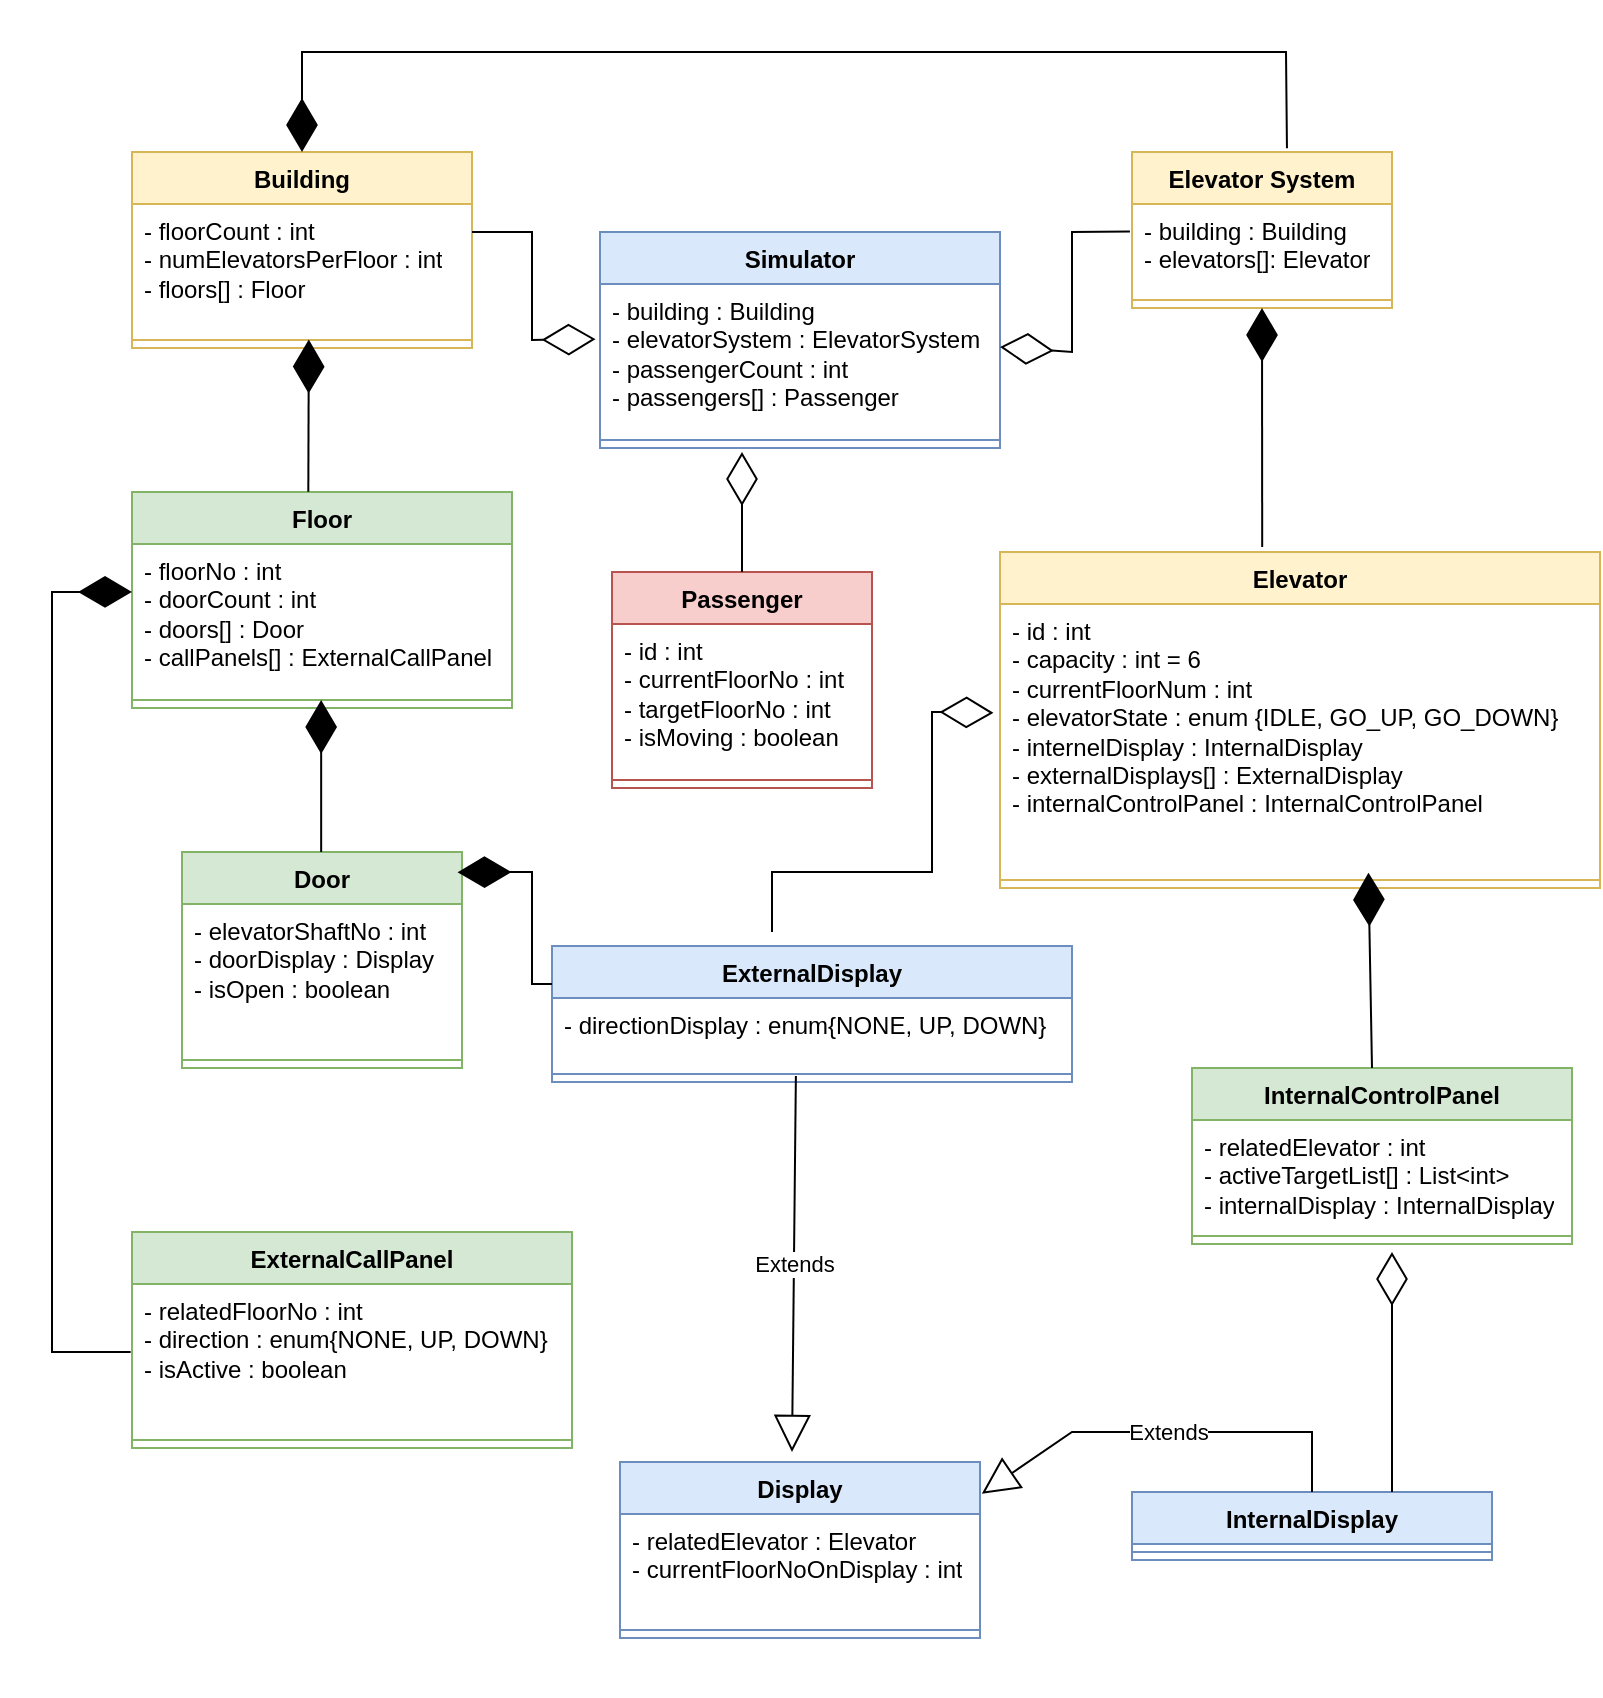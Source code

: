 <mxfile version="21.5.2" type="github">
  <diagram name="Sayfa -1" id="q63UPS5SY1p96AxTd2SY">
    <mxGraphModel dx="1750" dy="955" grid="1" gridSize="10" guides="1" tooltips="1" connect="1" arrows="1" fold="1" page="1" pageScale="1" pageWidth="827" pageHeight="1169" math="0" shadow="0">
      <root>
        <mxCell id="0" />
        <mxCell id="1" parent="0" />
        <mxCell id="VHsi2rnCGCBOOqxieZPw-1" value="" style="text;strokeColor=none;fillColor=none;align=left;verticalAlign=middle;spacingTop=-1;spacingLeft=4;spacingRight=4;rotatable=0;labelPosition=right;points=[];portConstraint=eastwest;" vertex="1" parent="1">
          <mxGeometry x="400" y="190" width="20" height="14" as="geometry" />
        </mxCell>
        <mxCell id="VHsi2rnCGCBOOqxieZPw-2" value="Simulator" style="swimlane;fontStyle=1;align=center;verticalAlign=top;childLayout=stackLayout;horizontal=1;startSize=26;horizontalStack=0;resizeParent=1;resizeParentMax=0;resizeLast=0;collapsible=1;marginBottom=0;whiteSpace=wrap;html=1;fillColor=#dae8fc;strokeColor=#6c8ebf;" vertex="1" parent="1">
          <mxGeometry x="314" y="120" width="200" height="108" as="geometry" />
        </mxCell>
        <mxCell id="VHsi2rnCGCBOOqxieZPw-3" value="- building : Building&lt;br&gt;- elevatorSystem : ElevatorSystem&lt;br&gt;- passengerCount : int&lt;br&gt;- passengers[] : Passenger&lt;br&gt;" style="text;strokeColor=none;fillColor=none;align=left;verticalAlign=top;spacingLeft=4;spacingRight=4;overflow=hidden;rotatable=0;points=[[0,0.5],[1,0.5]];portConstraint=eastwest;whiteSpace=wrap;html=1;" vertex="1" parent="VHsi2rnCGCBOOqxieZPw-2">
          <mxGeometry y="26" width="200" height="74" as="geometry" />
        </mxCell>
        <mxCell id="VHsi2rnCGCBOOqxieZPw-4" value="" style="line;strokeWidth=1;fillColor=none;align=left;verticalAlign=middle;spacingTop=-1;spacingLeft=3;spacingRight=3;rotatable=0;labelPosition=right;points=[];portConstraint=eastwest;strokeColor=inherit;" vertex="1" parent="VHsi2rnCGCBOOqxieZPw-2">
          <mxGeometry y="100" width="200" height="8" as="geometry" />
        </mxCell>
        <mxCell id="VHsi2rnCGCBOOqxieZPw-6" value="Building" style="swimlane;fontStyle=1;align=center;verticalAlign=top;childLayout=stackLayout;horizontal=1;startSize=26;horizontalStack=0;resizeParent=1;resizeParentMax=0;resizeLast=0;collapsible=1;marginBottom=0;whiteSpace=wrap;html=1;fillColor=#fff2cc;strokeColor=#d6b656;" vertex="1" parent="1">
          <mxGeometry x="80" y="80" width="170" height="98" as="geometry" />
        </mxCell>
        <mxCell id="VHsi2rnCGCBOOqxieZPw-7" value="- floorCount : int&lt;br&gt;- numElevatorsPerFloor : int&lt;br&gt;- floors[] : Floor" style="text;strokeColor=none;fillColor=none;align=left;verticalAlign=top;spacingLeft=4;spacingRight=4;overflow=hidden;rotatable=0;points=[[0,0.5],[1,0.5]];portConstraint=eastwest;whiteSpace=wrap;html=1;" vertex="1" parent="VHsi2rnCGCBOOqxieZPw-6">
          <mxGeometry y="26" width="170" height="64" as="geometry" />
        </mxCell>
        <mxCell id="VHsi2rnCGCBOOqxieZPw-8" value="" style="line;strokeWidth=1;fillColor=none;align=left;verticalAlign=middle;spacingTop=-1;spacingLeft=3;spacingRight=3;rotatable=0;labelPosition=right;points=[];portConstraint=eastwest;strokeColor=inherit;" vertex="1" parent="VHsi2rnCGCBOOqxieZPw-6">
          <mxGeometry y="90" width="170" height="8" as="geometry" />
        </mxCell>
        <mxCell id="VHsi2rnCGCBOOqxieZPw-9" value="Elevator System" style="swimlane;fontStyle=1;align=center;verticalAlign=top;childLayout=stackLayout;horizontal=1;startSize=26;horizontalStack=0;resizeParent=1;resizeParentMax=0;resizeLast=0;collapsible=1;marginBottom=0;whiteSpace=wrap;html=1;fillColor=#fff2cc;strokeColor=#d6b656;" vertex="1" parent="1">
          <mxGeometry x="580" y="80" width="130" height="78" as="geometry" />
        </mxCell>
        <mxCell id="VHsi2rnCGCBOOqxieZPw-10" value="- building : Building&amp;nbsp;&lt;br&gt;- elevators[]: Elevator" style="text;strokeColor=none;fillColor=none;align=left;verticalAlign=top;spacingLeft=4;spacingRight=4;overflow=hidden;rotatable=0;points=[[0,0.5],[1,0.5]];portConstraint=eastwest;whiteSpace=wrap;html=1;" vertex="1" parent="VHsi2rnCGCBOOqxieZPw-9">
          <mxGeometry y="26" width="130" height="44" as="geometry" />
        </mxCell>
        <mxCell id="VHsi2rnCGCBOOqxieZPw-11" value="" style="line;strokeWidth=1;fillColor=none;align=left;verticalAlign=middle;spacingTop=-1;spacingLeft=3;spacingRight=3;rotatable=0;labelPosition=right;points=[];portConstraint=eastwest;strokeColor=inherit;" vertex="1" parent="VHsi2rnCGCBOOqxieZPw-9">
          <mxGeometry y="70" width="130" height="8" as="geometry" />
        </mxCell>
        <mxCell id="VHsi2rnCGCBOOqxieZPw-12" value="Floor" style="swimlane;fontStyle=1;align=center;verticalAlign=top;childLayout=stackLayout;horizontal=1;startSize=26;horizontalStack=0;resizeParent=1;resizeParentMax=0;resizeLast=0;collapsible=1;marginBottom=0;whiteSpace=wrap;html=1;fillColor=#d5e8d4;strokeColor=#82b366;" vertex="1" parent="1">
          <mxGeometry x="80" y="250" width="190" height="108" as="geometry" />
        </mxCell>
        <mxCell id="VHsi2rnCGCBOOqxieZPw-13" value="- floorNo : int&lt;br&gt;- doorCount : int&lt;br&gt;- doors[] : Door&lt;br&gt;- callPanels[] : ExternalCallPanel" style="text;strokeColor=none;fillColor=none;align=left;verticalAlign=top;spacingLeft=4;spacingRight=4;overflow=hidden;rotatable=0;points=[[0,0.5],[1,0.5]];portConstraint=eastwest;whiteSpace=wrap;html=1;" vertex="1" parent="VHsi2rnCGCBOOqxieZPw-12">
          <mxGeometry y="26" width="190" height="74" as="geometry" />
        </mxCell>
        <mxCell id="VHsi2rnCGCBOOqxieZPw-14" value="" style="line;strokeWidth=1;fillColor=none;align=left;verticalAlign=middle;spacingTop=-1;spacingLeft=3;spacingRight=3;rotatable=0;labelPosition=right;points=[];portConstraint=eastwest;strokeColor=inherit;" vertex="1" parent="VHsi2rnCGCBOOqxieZPw-12">
          <mxGeometry y="100" width="190" height="8" as="geometry" />
        </mxCell>
        <mxCell id="VHsi2rnCGCBOOqxieZPw-16" value="Passenger" style="swimlane;fontStyle=1;align=center;verticalAlign=top;childLayout=stackLayout;horizontal=1;startSize=26;horizontalStack=0;resizeParent=1;resizeParentMax=0;resizeLast=0;collapsible=1;marginBottom=0;whiteSpace=wrap;html=1;fillColor=#f8cecc;strokeColor=#b85450;" vertex="1" parent="1">
          <mxGeometry x="320" y="290" width="130" height="108" as="geometry" />
        </mxCell>
        <mxCell id="VHsi2rnCGCBOOqxieZPw-17" value="- id : int&lt;br&gt;- currentFloorNo : int&lt;br&gt;- targetFloorNo : int&lt;br&gt;- isMoving : boolean" style="text;strokeColor=none;fillColor=none;align=left;verticalAlign=top;spacingLeft=4;spacingRight=4;overflow=hidden;rotatable=0;points=[[0,0.5],[1,0.5]];portConstraint=eastwest;whiteSpace=wrap;html=1;" vertex="1" parent="VHsi2rnCGCBOOqxieZPw-16">
          <mxGeometry y="26" width="130" height="74" as="geometry" />
        </mxCell>
        <mxCell id="VHsi2rnCGCBOOqxieZPw-18" value="" style="line;strokeWidth=1;fillColor=none;align=left;verticalAlign=middle;spacingTop=-1;spacingLeft=3;spacingRight=3;rotatable=0;labelPosition=right;points=[];portConstraint=eastwest;strokeColor=inherit;" vertex="1" parent="VHsi2rnCGCBOOqxieZPw-16">
          <mxGeometry y="100" width="130" height="8" as="geometry" />
        </mxCell>
        <mxCell id="VHsi2rnCGCBOOqxieZPw-19" value="Elevator" style="swimlane;fontStyle=1;align=center;verticalAlign=top;childLayout=stackLayout;horizontal=1;startSize=26;horizontalStack=0;resizeParent=1;resizeParentMax=0;resizeLast=0;collapsible=1;marginBottom=0;whiteSpace=wrap;html=1;fillColor=#fff2cc;strokeColor=#d6b656;" vertex="1" parent="1">
          <mxGeometry x="514" y="280" width="300" height="168" as="geometry" />
        </mxCell>
        <mxCell id="VHsi2rnCGCBOOqxieZPw-20" value="- id : int&lt;br&gt;- capacity : int = 6&lt;br&gt;- currentFloorNum : int&lt;br&gt;- elevatorState : enum {IDLE, GO_UP, GO_DOWN}&lt;br&gt;- internelDisplay : InternalDisplay&lt;br&gt;- externalDisplays[] : ExternalDisplay&lt;br&gt;- internalControlPanel : InternalControlPanel" style="text;strokeColor=none;fillColor=none;align=left;verticalAlign=top;spacingLeft=4;spacingRight=4;overflow=hidden;rotatable=0;points=[[0,0.5],[1,0.5]];portConstraint=eastwest;whiteSpace=wrap;html=1;" vertex="1" parent="VHsi2rnCGCBOOqxieZPw-19">
          <mxGeometry y="26" width="300" height="134" as="geometry" />
        </mxCell>
        <mxCell id="VHsi2rnCGCBOOqxieZPw-21" value="" style="line;strokeWidth=1;fillColor=none;align=left;verticalAlign=middle;spacingTop=-1;spacingLeft=3;spacingRight=3;rotatable=0;labelPosition=right;points=[];portConstraint=eastwest;strokeColor=inherit;" vertex="1" parent="VHsi2rnCGCBOOqxieZPw-19">
          <mxGeometry y="160" width="300" height="8" as="geometry" />
        </mxCell>
        <mxCell id="VHsi2rnCGCBOOqxieZPw-22" value="Door" style="swimlane;fontStyle=1;align=center;verticalAlign=top;childLayout=stackLayout;horizontal=1;startSize=26;horizontalStack=0;resizeParent=1;resizeParentMax=0;resizeLast=0;collapsible=1;marginBottom=0;whiteSpace=wrap;html=1;fillColor=#d5e8d4;strokeColor=#82b366;" vertex="1" parent="1">
          <mxGeometry x="105" y="430" width="140" height="108" as="geometry" />
        </mxCell>
        <mxCell id="VHsi2rnCGCBOOqxieZPw-23" value="- elevatorShaftNo : int&lt;br&gt;- doorDisplay : Display&lt;br&gt;- isOpen : boolean" style="text;strokeColor=none;fillColor=none;align=left;verticalAlign=top;spacingLeft=4;spacingRight=4;overflow=hidden;rotatable=0;points=[[0,0.5],[1,0.5]];portConstraint=eastwest;whiteSpace=wrap;html=1;" vertex="1" parent="VHsi2rnCGCBOOqxieZPw-22">
          <mxGeometry y="26" width="140" height="74" as="geometry" />
        </mxCell>
        <mxCell id="VHsi2rnCGCBOOqxieZPw-24" value="" style="line;strokeWidth=1;fillColor=none;align=left;verticalAlign=middle;spacingTop=-1;spacingLeft=3;spacingRight=3;rotatable=0;labelPosition=right;points=[];portConstraint=eastwest;strokeColor=inherit;" vertex="1" parent="VHsi2rnCGCBOOqxieZPw-22">
          <mxGeometry y="100" width="140" height="8" as="geometry" />
        </mxCell>
        <mxCell id="VHsi2rnCGCBOOqxieZPw-25" value="" style="text;strokeColor=none;fillColor=none;align=left;verticalAlign=middle;spacingTop=-1;spacingLeft=4;spacingRight=4;rotatable=0;labelPosition=right;points=[];portConstraint=eastwest;" vertex="1" parent="1">
          <mxGeometry x="376" y="530" width="20" height="14" as="geometry" />
        </mxCell>
        <mxCell id="VHsi2rnCGCBOOqxieZPw-26" value="ExternalDisplay" style="swimlane;fontStyle=1;align=center;verticalAlign=top;childLayout=stackLayout;horizontal=1;startSize=26;horizontalStack=0;resizeParent=1;resizeParentMax=0;resizeLast=0;collapsible=1;marginBottom=0;whiteSpace=wrap;html=1;fillColor=#dae8fc;strokeColor=#6c8ebf;" vertex="1" parent="1">
          <mxGeometry x="290" y="477" width="260" height="68" as="geometry" />
        </mxCell>
        <mxCell id="VHsi2rnCGCBOOqxieZPw-27" value="- directionDisplay : enum{NONE, UP, DOWN}" style="text;strokeColor=none;fillColor=none;align=left;verticalAlign=top;spacingLeft=4;spacingRight=4;overflow=hidden;rotatable=0;points=[[0,0.5],[1,0.5]];portConstraint=eastwest;whiteSpace=wrap;html=1;" vertex="1" parent="VHsi2rnCGCBOOqxieZPw-26">
          <mxGeometry y="26" width="260" height="34" as="geometry" />
        </mxCell>
        <mxCell id="VHsi2rnCGCBOOqxieZPw-28" value="" style="line;strokeWidth=1;fillColor=none;align=left;verticalAlign=middle;spacingTop=-1;spacingLeft=3;spacingRight=3;rotatable=0;labelPosition=right;points=[];portConstraint=eastwest;strokeColor=inherit;" vertex="1" parent="VHsi2rnCGCBOOqxieZPw-26">
          <mxGeometry y="60" width="260" height="8" as="geometry" />
        </mxCell>
        <mxCell id="VHsi2rnCGCBOOqxieZPw-29" value="InternalControlPanel" style="swimlane;fontStyle=1;align=center;verticalAlign=top;childLayout=stackLayout;horizontal=1;startSize=26;horizontalStack=0;resizeParent=1;resizeParentMax=0;resizeLast=0;collapsible=1;marginBottom=0;whiteSpace=wrap;html=1;fillColor=#d5e8d4;strokeColor=#82b366;" vertex="1" parent="1">
          <mxGeometry x="610" y="538" width="190" height="88" as="geometry" />
        </mxCell>
        <mxCell id="VHsi2rnCGCBOOqxieZPw-30" value="- relatedElevator : int&lt;br&gt;- activeTargetList[] : List&amp;lt;int&amp;gt;&lt;br&gt;- internalDisplay : InternalDisplay" style="text;strokeColor=none;fillColor=none;align=left;verticalAlign=top;spacingLeft=4;spacingRight=4;overflow=hidden;rotatable=0;points=[[0,0.5],[1,0.5]];portConstraint=eastwest;whiteSpace=wrap;html=1;" vertex="1" parent="VHsi2rnCGCBOOqxieZPw-29">
          <mxGeometry y="26" width="190" height="54" as="geometry" />
        </mxCell>
        <mxCell id="VHsi2rnCGCBOOqxieZPw-31" value="" style="line;strokeWidth=1;fillColor=none;align=left;verticalAlign=middle;spacingTop=-1;spacingLeft=3;spacingRight=3;rotatable=0;labelPosition=right;points=[];portConstraint=eastwest;strokeColor=inherit;" vertex="1" parent="VHsi2rnCGCBOOqxieZPw-29">
          <mxGeometry y="80" width="190" height="8" as="geometry" />
        </mxCell>
        <mxCell id="VHsi2rnCGCBOOqxieZPw-32" value="ExternalCallPanel" style="swimlane;fontStyle=1;align=center;verticalAlign=top;childLayout=stackLayout;horizontal=1;startSize=26;horizontalStack=0;resizeParent=1;resizeParentMax=0;resizeLast=0;collapsible=1;marginBottom=0;whiteSpace=wrap;html=1;fillColor=#d5e8d4;strokeColor=#82b366;" vertex="1" parent="1">
          <mxGeometry x="80" y="620" width="220" height="108" as="geometry" />
        </mxCell>
        <mxCell id="VHsi2rnCGCBOOqxieZPw-33" value="- relatedFloorNo : int&lt;br&gt;- direction : enum{NONE, UP, DOWN}&lt;br&gt;- isActive : boolean" style="text;strokeColor=none;fillColor=none;align=left;verticalAlign=top;spacingLeft=4;spacingRight=4;overflow=hidden;rotatable=0;points=[[0,0.5],[1,0.5]];portConstraint=eastwest;whiteSpace=wrap;html=1;" vertex="1" parent="VHsi2rnCGCBOOqxieZPw-32">
          <mxGeometry y="26" width="220" height="74" as="geometry" />
        </mxCell>
        <mxCell id="VHsi2rnCGCBOOqxieZPw-34" value="" style="line;strokeWidth=1;fillColor=none;align=left;verticalAlign=middle;spacingTop=-1;spacingLeft=3;spacingRight=3;rotatable=0;labelPosition=right;points=[];portConstraint=eastwest;strokeColor=inherit;" vertex="1" parent="VHsi2rnCGCBOOqxieZPw-32">
          <mxGeometry y="100" width="220" height="8" as="geometry" />
        </mxCell>
        <mxCell id="VHsi2rnCGCBOOqxieZPw-35" value="" style="text;strokeColor=none;fillColor=none;align=left;verticalAlign=middle;spacingTop=-1;spacingLeft=4;spacingRight=4;rotatable=0;labelPosition=right;points=[];portConstraint=eastwest;" vertex="1" parent="1">
          <mxGeometry x="376" y="823" width="20" height="14" as="geometry" />
        </mxCell>
        <mxCell id="VHsi2rnCGCBOOqxieZPw-36" value="Display" style="swimlane;fontStyle=1;align=center;verticalAlign=top;childLayout=stackLayout;horizontal=1;startSize=26;horizontalStack=0;resizeParent=1;resizeParentMax=0;resizeLast=0;collapsible=1;marginBottom=0;whiteSpace=wrap;html=1;fillColor=#dae8fc;strokeColor=#6c8ebf;" vertex="1" parent="1">
          <mxGeometry x="324" y="735" width="180" height="88" as="geometry" />
        </mxCell>
        <mxCell id="VHsi2rnCGCBOOqxieZPw-37" value="- relatedElevator : Elevator&lt;br&gt;- currentFloorNoOnDisplay : int" style="text;strokeColor=none;fillColor=none;align=left;verticalAlign=top;spacingLeft=4;spacingRight=4;overflow=hidden;rotatable=0;points=[[0,0.5],[1,0.5]];portConstraint=eastwest;whiteSpace=wrap;html=1;" vertex="1" parent="VHsi2rnCGCBOOqxieZPw-36">
          <mxGeometry y="26" width="180" height="54" as="geometry" />
        </mxCell>
        <mxCell id="VHsi2rnCGCBOOqxieZPw-38" value="" style="line;strokeWidth=1;fillColor=none;align=left;verticalAlign=middle;spacingTop=-1;spacingLeft=3;spacingRight=3;rotatable=0;labelPosition=right;points=[];portConstraint=eastwest;strokeColor=inherit;" vertex="1" parent="VHsi2rnCGCBOOqxieZPw-36">
          <mxGeometry y="80" width="180" height="8" as="geometry" />
        </mxCell>
        <mxCell id="VHsi2rnCGCBOOqxieZPw-39" value="" style="text;strokeColor=none;fillColor=none;align=left;verticalAlign=middle;spacingTop=-1;spacingLeft=4;spacingRight=4;rotatable=0;labelPosition=right;points=[];portConstraint=eastwest;" vertex="1" parent="1">
          <mxGeometry x="632" y="838" width="20" height="14" as="geometry" />
        </mxCell>
        <mxCell id="VHsi2rnCGCBOOqxieZPw-40" value="InternalDisplay" style="swimlane;fontStyle=1;align=center;verticalAlign=top;childLayout=stackLayout;horizontal=1;startSize=26;horizontalStack=0;resizeParent=1;resizeParentMax=0;resizeLast=0;collapsible=1;marginBottom=0;whiteSpace=wrap;html=1;fillColor=#dae8fc;strokeColor=#6c8ebf;" vertex="1" parent="1">
          <mxGeometry x="580" y="750" width="180" height="34" as="geometry" />
        </mxCell>
        <mxCell id="VHsi2rnCGCBOOqxieZPw-42" value="" style="line;strokeWidth=1;fillColor=none;align=left;verticalAlign=middle;spacingTop=-1;spacingLeft=3;spacingRight=3;rotatable=0;labelPosition=right;points=[];portConstraint=eastwest;strokeColor=inherit;" vertex="1" parent="VHsi2rnCGCBOOqxieZPw-40">
          <mxGeometry y="26" width="180" height="8" as="geometry" />
        </mxCell>
        <mxCell id="VHsi2rnCGCBOOqxieZPw-43" value="" style="endArrow=diamondThin;endFill=1;endSize=24;html=1;rounded=0;entryX=0.5;entryY=0;entryDx=0;entryDy=0;exitX=0.596;exitY=-0.024;exitDx=0;exitDy=0;exitPerimeter=0;" edge="1" parent="1" source="VHsi2rnCGCBOOqxieZPw-9" target="VHsi2rnCGCBOOqxieZPw-6">
          <mxGeometry width="160" relative="1" as="geometry">
            <mxPoint x="270" y="50" as="sourcePoint" />
            <mxPoint x="430" y="50" as="targetPoint" />
            <Array as="points">
              <mxPoint x="657" y="30" />
              <mxPoint x="410" y="30" />
              <mxPoint x="165" y="30" />
            </Array>
          </mxGeometry>
        </mxCell>
        <mxCell id="VHsi2rnCGCBOOqxieZPw-44" value="" style="endArrow=diamondThin;endFill=0;endSize=24;html=1;rounded=0;entryX=-0.011;entryY=0.373;entryDx=0;entryDy=0;entryPerimeter=0;" edge="1" parent="1" target="VHsi2rnCGCBOOqxieZPw-3">
          <mxGeometry width="160" relative="1" as="geometry">
            <mxPoint x="250" y="120" as="sourcePoint" />
            <mxPoint x="430" y="50" as="targetPoint" />
            <Array as="points">
              <mxPoint x="280" y="120" />
              <mxPoint x="280" y="174" />
            </Array>
          </mxGeometry>
        </mxCell>
        <mxCell id="VHsi2rnCGCBOOqxieZPw-45" value="" style="endArrow=diamondThin;endFill=0;endSize=24;html=1;rounded=0;entryX=1;entryY=0.426;entryDx=0;entryDy=0;entryPerimeter=0;exitX=-0.008;exitY=0.313;exitDx=0;exitDy=0;exitPerimeter=0;" edge="1" parent="1" source="VHsi2rnCGCBOOqxieZPw-10" target="VHsi2rnCGCBOOqxieZPw-3">
          <mxGeometry width="160" relative="1" as="geometry">
            <mxPoint x="504" y="147" as="sourcePoint" />
            <mxPoint x="566" y="201" as="targetPoint" />
            <Array as="points">
              <mxPoint x="550" y="120" />
              <mxPoint x="550" y="180" />
            </Array>
          </mxGeometry>
        </mxCell>
        <mxCell id="VHsi2rnCGCBOOqxieZPw-46" value="" style="endArrow=diamondThin;endFill=1;endSize=24;html=1;rounded=0;exitX=0.464;exitY=-0.001;exitDx=0;exitDy=0;exitPerimeter=0;entryX=0.52;entryY=0.476;entryDx=0;entryDy=0;entryPerimeter=0;" edge="1" parent="1" source="VHsi2rnCGCBOOqxieZPw-12" target="VHsi2rnCGCBOOqxieZPw-8">
          <mxGeometry width="160" relative="1" as="geometry">
            <mxPoint x="230" y="190" as="sourcePoint" />
            <mxPoint x="170" y="180" as="targetPoint" />
          </mxGeometry>
        </mxCell>
        <mxCell id="VHsi2rnCGCBOOqxieZPw-47" value="" style="endArrow=diamondThin;endFill=1;endSize=24;html=1;rounded=0;exitX=0.437;exitY=-0.015;exitDx=0;exitDy=0;entryX=0.5;entryY=1;entryDx=0;entryDy=0;exitPerimeter=0;" edge="1" parent="1" source="VHsi2rnCGCBOOqxieZPw-19" target="VHsi2rnCGCBOOqxieZPw-9">
          <mxGeometry width="160" relative="1" as="geometry">
            <mxPoint x="513.33" y="246" as="sourcePoint" />
            <mxPoint x="513.33" y="170" as="targetPoint" />
          </mxGeometry>
        </mxCell>
        <mxCell id="VHsi2rnCGCBOOqxieZPw-48" value="" style="endArrow=diamondThin;endFill=0;endSize=24;html=1;rounded=0;exitX=0.5;exitY=0;exitDx=0;exitDy=0;" edge="1" parent="1" source="VHsi2rnCGCBOOqxieZPw-16">
          <mxGeometry width="160" relative="1" as="geometry">
            <mxPoint x="260" y="190" as="sourcePoint" />
            <mxPoint x="385" y="230" as="targetPoint" />
          </mxGeometry>
        </mxCell>
        <mxCell id="VHsi2rnCGCBOOqxieZPw-49" value="" style="endArrow=diamondThin;endFill=1;endSize=24;html=1;rounded=0;exitX=0.464;exitY=-0.001;exitDx=0;exitDy=0;exitPerimeter=0;entryX=0.52;entryY=0.476;entryDx=0;entryDy=0;entryPerimeter=0;" edge="1" parent="1">
          <mxGeometry width="160" relative="1" as="geometry">
            <mxPoint x="174.58" y="430" as="sourcePoint" />
            <mxPoint x="174.58" y="354" as="targetPoint" />
          </mxGeometry>
        </mxCell>
        <mxCell id="VHsi2rnCGCBOOqxieZPw-50" value="" style="endArrow=diamondThin;endFill=1;endSize=24;html=1;rounded=0;exitX=0.464;exitY=-0.001;exitDx=0;exitDy=0;exitPerimeter=0;entryX=0.614;entryY=0.042;entryDx=0;entryDy=0;entryPerimeter=0;" edge="1" parent="1" target="VHsi2rnCGCBOOqxieZPw-21">
          <mxGeometry width="160" relative="1" as="geometry">
            <mxPoint x="700" y="538" as="sourcePoint" />
            <mxPoint x="700" y="462" as="targetPoint" />
          </mxGeometry>
        </mxCell>
        <mxCell id="VHsi2rnCGCBOOqxieZPw-51" value="" style="endArrow=diamondThin;endFill=0;endSize=24;html=1;rounded=0;entryX=-0.011;entryY=0.406;entryDx=0;entryDy=0;entryPerimeter=0;" edge="1" parent="1" target="VHsi2rnCGCBOOqxieZPw-20">
          <mxGeometry width="160" relative="1" as="geometry">
            <mxPoint x="400" y="470" as="sourcePoint" />
            <mxPoint x="409.64" y="417" as="targetPoint" />
            <Array as="points">
              <mxPoint x="400" y="440" />
              <mxPoint x="480" y="440" />
              <mxPoint x="480" y="360" />
            </Array>
          </mxGeometry>
        </mxCell>
        <mxCell id="VHsi2rnCGCBOOqxieZPw-52" value="" style="endArrow=diamondThin;endFill=1;endSize=24;html=1;rounded=0;exitX=0.464;exitY=-0.001;exitDx=0;exitDy=0;exitPerimeter=0;entryX=0.984;entryY=0.094;entryDx=0;entryDy=0;entryPerimeter=0;" edge="1" parent="1" target="VHsi2rnCGCBOOqxieZPw-22">
          <mxGeometry width="160" relative="1" as="geometry">
            <mxPoint x="290" y="496" as="sourcePoint" />
            <mxPoint x="250" y="440" as="targetPoint" />
            <Array as="points">
              <mxPoint x="280" y="496" />
              <mxPoint x="280" y="440" />
            </Array>
          </mxGeometry>
        </mxCell>
        <mxCell id="VHsi2rnCGCBOOqxieZPw-53" value="" style="endArrow=diamondThin;endFill=1;endSize=24;html=1;rounded=0;exitX=-0.003;exitY=0.46;exitDx=0;exitDy=0;entryX=0;entryY=0.324;entryDx=0;entryDy=0;entryPerimeter=0;exitPerimeter=0;" edge="1" parent="1" source="VHsi2rnCGCBOOqxieZPw-33" target="VHsi2rnCGCBOOqxieZPw-13">
          <mxGeometry width="160" relative="1" as="geometry">
            <mxPoint x="194.58" y="450" as="sourcePoint" />
            <mxPoint x="50" y="300" as="targetPoint" />
            <Array as="points">
              <mxPoint x="40" y="680" />
              <mxPoint x="40" y="500" />
              <mxPoint x="40" y="300" />
            </Array>
          </mxGeometry>
        </mxCell>
        <mxCell id="VHsi2rnCGCBOOqxieZPw-54" value="Extends" style="endArrow=block;endSize=16;endFill=0;html=1;rounded=0;exitX=0.469;exitY=1.147;exitDx=0;exitDy=0;exitPerimeter=0;" edge="1" parent="1" source="VHsi2rnCGCBOOqxieZPw-27">
          <mxGeometry width="160" relative="1" as="geometry">
            <mxPoint x="290" y="680" as="sourcePoint" />
            <mxPoint x="410" y="730" as="targetPoint" />
          </mxGeometry>
        </mxCell>
        <mxCell id="VHsi2rnCGCBOOqxieZPw-55" value="Extends" style="endArrow=block;endSize=16;endFill=0;html=1;rounded=0;exitX=0.5;exitY=0;exitDx=0;exitDy=0;entryX=1.005;entryY=0.18;entryDx=0;entryDy=0;entryPerimeter=0;" edge="1" parent="1" source="VHsi2rnCGCBOOqxieZPw-40" target="VHsi2rnCGCBOOqxieZPw-36">
          <mxGeometry width="160" relative="1" as="geometry">
            <mxPoint x="422" y="552" as="sourcePoint" />
            <mxPoint x="420" y="740" as="targetPoint" />
            <Array as="points">
              <mxPoint x="670" y="720" />
              <mxPoint x="590" y="720" />
              <mxPoint x="550" y="720" />
            </Array>
          </mxGeometry>
        </mxCell>
        <mxCell id="VHsi2rnCGCBOOqxieZPw-56" value="" style="endArrow=diamondThin;endFill=0;endSize=24;html=1;rounded=0;exitX=0.5;exitY=0;exitDx=0;exitDy=0;" edge="1" parent="1">
          <mxGeometry width="160" relative="1" as="geometry">
            <mxPoint x="710" y="750" as="sourcePoint" />
            <mxPoint x="710" y="630" as="targetPoint" />
          </mxGeometry>
        </mxCell>
      </root>
    </mxGraphModel>
  </diagram>
</mxfile>
